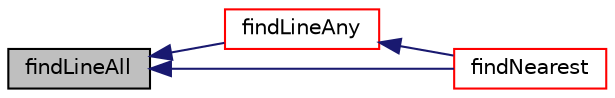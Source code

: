 digraph "findLineAll"
{
  bgcolor="transparent";
  edge [fontname="Helvetica",fontsize="10",labelfontname="Helvetica",labelfontsize="10"];
  node [fontname="Helvetica",fontsize="10",shape=record];
  rankdir="LR";
  Node1 [label="findLineAll",height=0.2,width=0.4,color="black", fillcolor="grey75", style="filled", fontcolor="black"];
  Node1 -> Node2 [dir="back",color="midnightblue",fontsize="10",style="solid",fontname="Helvetica"];
  Node2 [label="findLineAny",height=0.2,width=0.4,color="red",URL="$a02269.html#ac65d782c6c6dd90c8a8f260986b64cf4",tooltip="Return any intersection on segment from start to end. "];
  Node2 -> Node3 [dir="back",color="midnightblue",fontsize="10",style="solid",fontname="Helvetica"];
  Node3 [label="findNearest",height=0.2,width=0.4,color="red",URL="$a02269.html#ad597efd16bb399d57e097c17ac218843",tooltip="Find nearest on original surface. Note:does not use perturbation. "];
  Node1 -> Node3 [dir="back",color="midnightblue",fontsize="10",style="solid",fontname="Helvetica"];
}
